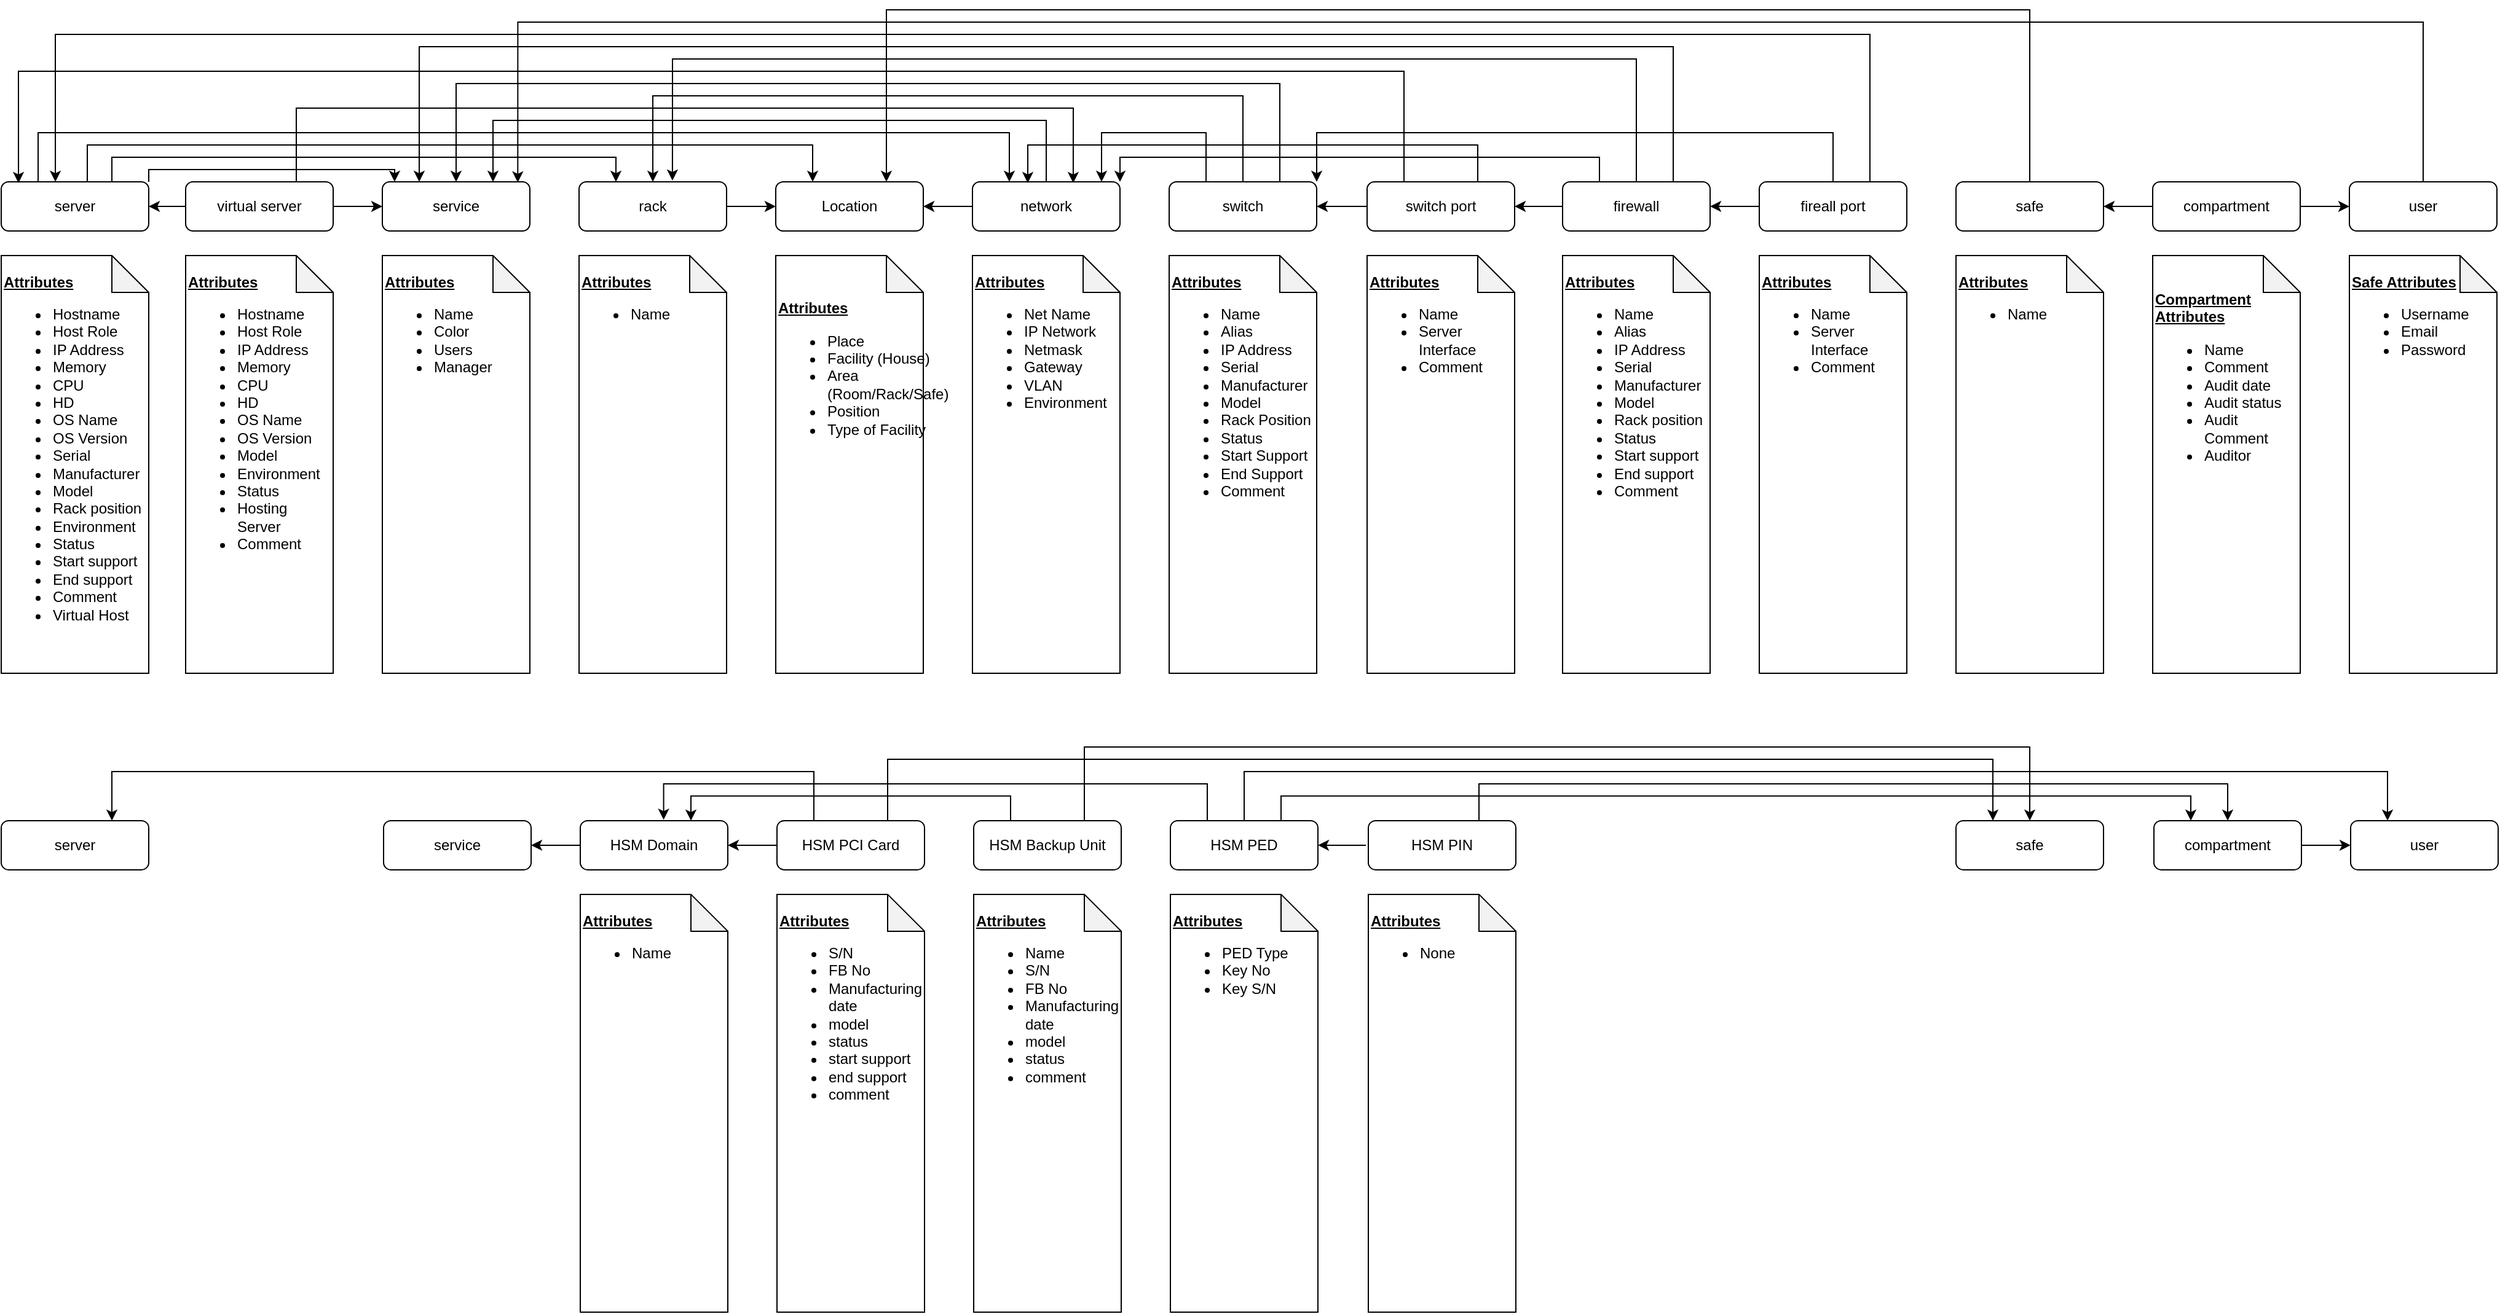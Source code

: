 <mxfile version="13.5.3" type="device"><diagram id="C5RBs43oDa-KdzZeNtuy" name="Page-1"><mxGraphModel dx="1652" dy="2093" grid="1" gridSize="10" guides="1" tooltips="1" connect="1" arrows="1" fold="1" page="1" pageScale="1" pageWidth="827" pageHeight="1169" math="0" shadow="0"><root><mxCell id="WIyWlLk6GJQsqaUBKTNV-0"/><mxCell id="WIyWlLk6GJQsqaUBKTNV-1" parent="WIyWlLk6GJQsqaUBKTNV-0"/><mxCell id="Ou6-V2X1uFvp_6xoS8Qb-2" value="" style="edgeStyle=orthogonalEdgeStyle;rounded=0;orthogonalLoop=1;jettySize=auto;html=1;" parent="WIyWlLk6GJQsqaUBKTNV-1" source="WIyWlLk6GJQsqaUBKTNV-3" target="Ou6-V2X1uFvp_6xoS8Qb-1" edge="1"><mxGeometry relative="1" as="geometry"/></mxCell><mxCell id="Ou6-V2X1uFvp_6xoS8Qb-3" style="edgeStyle=orthogonalEdgeStyle;rounded=0;orthogonalLoop=1;jettySize=auto;html=1;exitX=0.75;exitY=0;exitDx=0;exitDy=0;entryX=0.25;entryY=0;entryDx=0;entryDy=0;" parent="WIyWlLk6GJQsqaUBKTNV-1" source="Ou6-V2X1uFvp_6xoS8Qb-17" target="WIyWlLk6GJQsqaUBKTNV-7" edge="1"><mxGeometry relative="1" as="geometry"/></mxCell><mxCell id="Ou6-V2X1uFvp_6xoS8Qb-4" style="edgeStyle=orthogonalEdgeStyle;rounded=0;orthogonalLoop=1;jettySize=auto;html=1;exitX=0.5;exitY=0;exitDx=0;exitDy=0;entryX=0.25;entryY=0;entryDx=0;entryDy=0;" parent="WIyWlLk6GJQsqaUBKTNV-1" source="Ou6-V2X1uFvp_6xoS8Qb-17" target="WIyWlLk6GJQsqaUBKTNV-11" edge="1"><mxGeometry relative="1" as="geometry"><Array as="points"><mxPoint x="80" y="50"/><mxPoint x="670" y="50"/></Array></mxGeometry></mxCell><mxCell id="Ou6-V2X1uFvp_6xoS8Qb-7" value="" style="edgeStyle=orthogonalEdgeStyle;rounded=0;orthogonalLoop=1;jettySize=auto;html=1;entryX=0.25;entryY=0;entryDx=0;entryDy=0;exitX=0.25;exitY=0;exitDx=0;exitDy=0;" parent="WIyWlLk6GJQsqaUBKTNV-1" source="Ou6-V2X1uFvp_6xoS8Qb-17" target="Ou6-V2X1uFvp_6xoS8Qb-6" edge="1"><mxGeometry relative="1" as="geometry"><mxPoint x="80" y="30" as="sourcePoint"/><Array as="points"><mxPoint x="40" y="40"/><mxPoint x="830" y="40"/></Array></mxGeometry></mxCell><mxCell id="Ou6-V2X1uFvp_6xoS8Qb-19" style="edgeStyle=orthogonalEdgeStyle;rounded=0;orthogonalLoop=1;jettySize=auto;html=1;exitX=0;exitY=0.5;exitDx=0;exitDy=0;" parent="WIyWlLk6GJQsqaUBKTNV-1" source="WIyWlLk6GJQsqaUBKTNV-3" target="Ou6-V2X1uFvp_6xoS8Qb-17" edge="1"><mxGeometry relative="1" as="geometry"><mxPoint x="150" y="100" as="sourcePoint"/></mxGeometry></mxCell><mxCell id="Ou6-V2X1uFvp_6xoS8Qb-21" style="edgeStyle=orthogonalEdgeStyle;rounded=0;orthogonalLoop=1;jettySize=auto;html=1;exitX=0.75;exitY=0;exitDx=0;exitDy=0;entryX=0.683;entryY=0.025;entryDx=0;entryDy=0;entryPerimeter=0;" parent="WIyWlLk6GJQsqaUBKTNV-1" source="WIyWlLk6GJQsqaUBKTNV-3" target="Ou6-V2X1uFvp_6xoS8Qb-6" edge="1"><mxGeometry relative="1" as="geometry"><Array as="points"><mxPoint x="250" y="20"/><mxPoint x="882" y="20"/></Array></mxGeometry></mxCell><mxCell id="WIyWlLk6GJQsqaUBKTNV-3" value="virtual server" style="rounded=1;whiteSpace=wrap;html=1;fontSize=12;glass=0;strokeWidth=1;shadow=0;" parent="WIyWlLk6GJQsqaUBKTNV-1" vertex="1"><mxGeometry x="160" y="80" width="120" height="40" as="geometry"/></mxCell><mxCell id="Ou6-V2X1uFvp_6xoS8Qb-0" style="edgeStyle=orthogonalEdgeStyle;rounded=0;orthogonalLoop=1;jettySize=auto;html=1;exitX=1;exitY=0.5;exitDx=0;exitDy=0;entryX=0;entryY=0.5;entryDx=0;entryDy=0;" parent="WIyWlLk6GJQsqaUBKTNV-1" source="WIyWlLk6GJQsqaUBKTNV-7" target="WIyWlLk6GJQsqaUBKTNV-11" edge="1"><mxGeometry relative="1" as="geometry"/></mxCell><mxCell id="WIyWlLk6GJQsqaUBKTNV-7" value="rack" style="rounded=1;whiteSpace=wrap;html=1;fontSize=12;glass=0;strokeWidth=1;shadow=0;" parent="WIyWlLk6GJQsqaUBKTNV-1" vertex="1"><mxGeometry x="480" y="80" width="120" height="40" as="geometry"/></mxCell><mxCell id="WIyWlLk6GJQsqaUBKTNV-11" value="Location" style="rounded=1;whiteSpace=wrap;html=1;fontSize=12;glass=0;strokeWidth=1;shadow=0;" parent="WIyWlLk6GJQsqaUBKTNV-1" vertex="1"><mxGeometry x="640" y="80" width="120" height="40" as="geometry"/></mxCell><mxCell id="Ou6-V2X1uFvp_6xoS8Qb-1" value="service" style="rounded=1;whiteSpace=wrap;html=1;fontSize=12;glass=0;strokeWidth=1;shadow=0;" parent="WIyWlLk6GJQsqaUBKTNV-1" vertex="1"><mxGeometry x="320" y="80" width="120" height="40" as="geometry"/></mxCell><mxCell id="Ou6-V2X1uFvp_6xoS8Qb-15" style="edgeStyle=orthogonalEdgeStyle;rounded=0;orthogonalLoop=1;jettySize=auto;html=1;exitX=0;exitY=0.5;exitDx=0;exitDy=0;entryX=1;entryY=0.5;entryDx=0;entryDy=0;" parent="WIyWlLk6GJQsqaUBKTNV-1" source="Ou6-V2X1uFvp_6xoS8Qb-6" target="WIyWlLk6GJQsqaUBKTNV-11" edge="1"><mxGeometry relative="1" as="geometry"/></mxCell><mxCell id="Ou6-V2X1uFvp_6xoS8Qb-16" style="edgeStyle=orthogonalEdgeStyle;rounded=0;orthogonalLoop=1;jettySize=auto;html=1;exitX=0.5;exitY=0;exitDx=0;exitDy=0;entryX=0.75;entryY=0;entryDx=0;entryDy=0;" parent="WIyWlLk6GJQsqaUBKTNV-1" source="Ou6-V2X1uFvp_6xoS8Qb-6" target="Ou6-V2X1uFvp_6xoS8Qb-1" edge="1"><mxGeometry relative="1" as="geometry"><Array as="points"><mxPoint x="860" y="30"/><mxPoint x="410" y="30"/></Array></mxGeometry></mxCell><mxCell id="Ou6-V2X1uFvp_6xoS8Qb-6" value="network" style="rounded=1;whiteSpace=wrap;html=1;fontSize=12;glass=0;strokeWidth=1;shadow=0;" parent="WIyWlLk6GJQsqaUBKTNV-1" vertex="1"><mxGeometry x="800" y="80" width="120" height="40" as="geometry"/></mxCell><mxCell id="Ou6-V2X1uFvp_6xoS8Qb-10" value="&lt;div align=&quot;left&quot;&gt;&lt;u&gt;&lt;b&gt; Attributes&lt;/b&gt;&lt;/u&gt;&lt;br&gt;&lt;/div&gt;&lt;ul&gt;&lt;li&gt;Hostname&lt;/li&gt;&lt;li&gt;Host Role&lt;/li&gt;&lt;li&gt;IP Address&lt;/li&gt;&lt;li&gt;Memory&lt;/li&gt;&lt;li&gt;CPU&lt;/li&gt;&lt;li&gt;HD&lt;/li&gt;&lt;li&gt;OS Name&lt;/li&gt;&lt;li&gt;OS Version&lt;/li&gt;&lt;li&gt;Model&lt;/li&gt;&lt;li&gt;Environment&lt;/li&gt;&lt;li&gt;Status&lt;/li&gt;&lt;li&gt;Hosting Server&lt;br&gt;&lt;/li&gt;&lt;li&gt;Comment&lt;/li&gt;&lt;/ul&gt;&lt;div&gt;&lt;br&gt;&lt;/div&gt;&lt;div&gt;&lt;br&gt;&lt;/div&gt;&lt;div&gt;&lt;br&gt;&lt;/div&gt;&lt;div&gt;&lt;br&gt;&lt;/div&gt;&lt;div&gt;&lt;br&gt;&lt;/div&gt;" style="shape=note;whiteSpace=wrap;html=1;backgroundOutline=1;darkOpacity=0.05;align=left;" parent="WIyWlLk6GJQsqaUBKTNV-1" vertex="1"><mxGeometry x="160" y="140" width="120" height="340" as="geometry"/></mxCell><mxCell id="Ou6-V2X1uFvp_6xoS8Qb-11" value="&lt;div&gt;&lt;br&gt;&lt;/div&gt;&lt;div align=&quot;left&quot;&gt;&lt;u&gt;&lt;b&gt;Attributes&lt;/b&gt;&lt;/u&gt;&lt;br&gt;&lt;/div&gt;&lt;ul&gt;&lt;li&gt;Name&lt;/li&gt;&lt;li&gt;Color&lt;/li&gt;&lt;li&gt;Users&lt;/li&gt;&lt;li&gt;Manager&lt;/li&gt;&lt;/ul&gt;&lt;div align=&quot;left&quot;&gt;&lt;br&gt;&lt;/div&gt;&lt;div align=&quot;left&quot;&gt;&lt;br&gt;&lt;/div&gt;&lt;div align=&quot;left&quot;&gt;&lt;br&gt;&lt;/div&gt;&lt;div align=&quot;left&quot;&gt;&lt;br&gt;&lt;/div&gt;&lt;div align=&quot;left&quot;&gt;&lt;br&gt;&lt;/div&gt;&lt;div align=&quot;left&quot;&gt;&lt;br&gt;&lt;/div&gt;&lt;div align=&quot;left&quot;&gt;&lt;br&gt;&lt;/div&gt;&lt;div align=&quot;left&quot;&gt;&lt;br&gt;&lt;/div&gt;&lt;div align=&quot;left&quot;&gt;&lt;br&gt;&lt;/div&gt;&lt;div align=&quot;left&quot;&gt;&lt;br&gt;&lt;/div&gt;&lt;div align=&quot;left&quot;&gt;&lt;br&gt;&lt;/div&gt;&lt;div align=&quot;left&quot;&gt;&lt;br&gt;&lt;/div&gt;&lt;div align=&quot;left&quot;&gt;&lt;br&gt;&lt;/div&gt;&lt;div align=&quot;left&quot;&gt;&lt;br&gt;&lt;/div&gt;&lt;div align=&quot;left&quot;&gt;&lt;br&gt;&lt;/div&gt;&lt;div align=&quot;left&quot;&gt;&lt;br&gt;&lt;/div&gt;" style="shape=note;whiteSpace=wrap;html=1;backgroundOutline=1;darkOpacity=0.05;align=left;" parent="WIyWlLk6GJQsqaUBKTNV-1" vertex="1"><mxGeometry x="320" y="140" width="120" height="340" as="geometry"/></mxCell><mxCell id="Ou6-V2X1uFvp_6xoS8Qb-12" value="&lt;div align=&quot;left&quot;&gt;&lt;u&gt;&lt;b&gt;&lt;br&gt;&lt;/b&gt;&lt;/u&gt;&lt;/div&gt;&lt;div align=&quot;left&quot;&gt;&lt;u&gt;&lt;b&gt;Attributes&lt;/b&gt;&lt;/u&gt;&lt;br&gt;&lt;/div&gt;&lt;div align=&quot;left&quot;&gt;&lt;ul&gt;&lt;li&gt;Name&lt;/li&gt;&lt;/ul&gt;&lt;/div&gt;&lt;div align=&quot;left&quot;&gt;&lt;br&gt;&lt;/div&gt;&lt;div align=&quot;left&quot;&gt;&lt;br&gt;&lt;/div&gt;&lt;div align=&quot;left&quot;&gt;&lt;br&gt;&lt;/div&gt;&lt;div align=&quot;left&quot;&gt;&lt;br&gt;&lt;/div&gt;&lt;div align=&quot;left&quot;&gt;&lt;br&gt;&lt;/div&gt;&lt;div align=&quot;left&quot;&gt;&lt;br&gt;&lt;/div&gt;&lt;div align=&quot;left&quot;&gt;&lt;br&gt;&lt;/div&gt;&lt;div align=&quot;left&quot;&gt;&lt;br&gt;&lt;/div&gt;&lt;div align=&quot;left&quot;&gt;&lt;br&gt;&lt;/div&gt;&lt;div align=&quot;left&quot;&gt;&lt;br&gt;&lt;/div&gt;&lt;div align=&quot;left&quot;&gt;&lt;br&gt;&lt;/div&gt;&lt;div align=&quot;left&quot;&gt;&lt;br&gt;&lt;/div&gt;&lt;div align=&quot;left&quot;&gt;&lt;br&gt;&lt;/div&gt;&lt;div align=&quot;left&quot;&gt;&lt;br&gt;&lt;/div&gt;&lt;div align=&quot;left&quot;&gt;&lt;br&gt;&lt;/div&gt;&lt;div align=&quot;left&quot;&gt;&lt;br&gt;&lt;/div&gt;&lt;div align=&quot;left&quot;&gt;&lt;br&gt;&lt;/div&gt;&lt;div align=&quot;left&quot;&gt;&lt;br&gt;&lt;/div&gt;&lt;div align=&quot;left&quot;&gt;&lt;br&gt;&lt;/div&gt;" style="shape=note;whiteSpace=wrap;html=1;backgroundOutline=1;darkOpacity=0.05;align=left;" parent="WIyWlLk6GJQsqaUBKTNV-1" vertex="1"><mxGeometry x="480" y="140" width="120" height="340" as="geometry"/></mxCell><mxCell id="Ou6-V2X1uFvp_6xoS8Qb-13" value="&lt;div align=&quot;left&quot;&gt;&lt;u&gt;&lt;b&gt;Attributes&lt;/b&gt;&lt;/u&gt;&lt;br&gt;&lt;/div&gt;&lt;ul&gt;&lt;li&gt;Place&lt;/li&gt;&lt;li&gt;Facility (House)&lt;/li&gt;&lt;li&gt;Area (Room/Rack/Safe)&lt;/li&gt;&lt;li&gt;Position&lt;/li&gt;&lt;li&gt;Type of Facility &lt;br&gt;&lt;/li&gt;&lt;/ul&gt;&lt;div align=&quot;left&quot;&gt;&lt;br&gt;&lt;/div&gt;&lt;div align=&quot;left&quot;&gt;&lt;br&gt;&lt;/div&gt;&lt;div align=&quot;left&quot;&gt;&lt;br&gt;&lt;/div&gt;&lt;div align=&quot;left&quot;&gt;&lt;br&gt;&lt;/div&gt;&lt;div align=&quot;left&quot;&gt;&lt;br&gt;&lt;/div&gt;&lt;div align=&quot;left&quot;&gt;&lt;br&gt;&lt;/div&gt;&lt;div align=&quot;left&quot;&gt;&lt;br&gt;&lt;/div&gt;&lt;div align=&quot;left&quot;&gt;&lt;br&gt;&lt;/div&gt;&lt;div align=&quot;left&quot;&gt;&lt;br&gt;&lt;/div&gt;&lt;div align=&quot;left&quot;&gt;&lt;br&gt;&lt;/div&gt;" style="shape=note;whiteSpace=wrap;html=1;backgroundOutline=1;darkOpacity=0.05;align=left;" parent="WIyWlLk6GJQsqaUBKTNV-1" vertex="1"><mxGeometry x="640" y="140" width="120" height="340" as="geometry"/></mxCell><mxCell id="Ou6-V2X1uFvp_6xoS8Qb-14" value="&lt;div align=&quot;left&quot;&gt;&lt;u&gt;&lt;b&gt;Attributes&lt;/b&gt;&lt;/u&gt;&lt;br&gt;&lt;/div&gt;&lt;ul&gt;&lt;li&gt;Net Name&lt;/li&gt;&lt;li&gt;IP Network&lt;/li&gt;&lt;li&gt;Netmask&lt;/li&gt;&lt;li&gt;Gateway&lt;/li&gt;&lt;li&gt;VLAN&lt;/li&gt;&lt;li&gt;Environment&lt;/li&gt;&lt;/ul&gt;&lt;div&gt;&lt;br&gt;&lt;/div&gt;&lt;div&gt;&lt;br&gt;&lt;/div&gt;&lt;div&gt;&lt;br&gt;&lt;/div&gt;&lt;div&gt;&lt;br&gt;&lt;/div&gt;&lt;div&gt;&lt;br&gt;&lt;/div&gt;&lt;div&gt;&lt;br&gt;&lt;/div&gt;&lt;div&gt;&lt;br&gt;&lt;/div&gt;&lt;div&gt;&lt;br&gt;&lt;/div&gt;&lt;div&gt;&lt;br&gt;&lt;/div&gt;&lt;div&gt;&lt;br&gt;&lt;/div&gt;&lt;div&gt;&lt;br&gt;&lt;/div&gt;&lt;div&gt;&lt;br&gt;&lt;/div&gt;&lt;div&gt;&lt;br&gt;&lt;/div&gt;" style="shape=note;whiteSpace=wrap;html=1;backgroundOutline=1;darkOpacity=0.05;align=left;" parent="WIyWlLk6GJQsqaUBKTNV-1" vertex="1"><mxGeometry x="800" y="140" width="120" height="340" as="geometry"/></mxCell><mxCell id="Ou6-V2X1uFvp_6xoS8Qb-20" style="edgeStyle=orthogonalEdgeStyle;rounded=0;orthogonalLoop=1;jettySize=auto;html=1;exitX=1;exitY=0;exitDx=0;exitDy=0;entryX=0.083;entryY=0;entryDx=0;entryDy=0;entryPerimeter=0;" parent="WIyWlLk6GJQsqaUBKTNV-1" source="Ou6-V2X1uFvp_6xoS8Qb-17" target="Ou6-V2X1uFvp_6xoS8Qb-1" edge="1"><mxGeometry relative="1" as="geometry"><Array as="points"><mxPoint x="130" y="70"/><mxPoint x="330" y="70"/></Array></mxGeometry></mxCell><mxCell id="Ou6-V2X1uFvp_6xoS8Qb-17" value="server" style="rounded=1;whiteSpace=wrap;html=1;fontSize=12;glass=0;strokeWidth=1;shadow=0;" parent="WIyWlLk6GJQsqaUBKTNV-1" vertex="1"><mxGeometry x="10" y="80" width="120" height="40" as="geometry"/></mxCell><mxCell id="Ou6-V2X1uFvp_6xoS8Qb-18" value="&lt;div align=&quot;left&quot;&gt;&lt;u&gt;&lt;b&gt;&lt;br&gt;&lt;/b&gt;&lt;/u&gt;&lt;/div&gt;&lt;div align=&quot;left&quot;&gt;&lt;u&gt;&lt;b&gt;Attributes&lt;/b&gt;&lt;/u&gt;&lt;br&gt;&lt;/div&gt;&lt;ul&gt;&lt;li&gt;Hostname&lt;/li&gt;&lt;li&gt;Host Role&lt;/li&gt;&lt;li&gt;IP Address&lt;/li&gt;&lt;li&gt;Memory&lt;/li&gt;&lt;li&gt;CPU&lt;/li&gt;&lt;li&gt;HD&lt;/li&gt;&lt;li&gt;OS Name&lt;/li&gt;&lt;li&gt;OS Version&lt;/li&gt;&lt;li&gt;Serial&lt;/li&gt;&lt;li&gt;Manufacturer&lt;/li&gt;&lt;li&gt;Model&lt;/li&gt;&lt;li&gt;Rack position&lt;/li&gt;&lt;li&gt;Environment&lt;/li&gt;&lt;li&gt;Status&lt;/li&gt;&lt;li&gt;Start support&lt;/li&gt;&lt;li&gt;End support &lt;/li&gt;&lt;li&gt;Comment&lt;/li&gt;&lt;li&gt;Virtual Host&lt;/li&gt;&lt;/ul&gt;&lt;div&gt;&lt;br&gt;&lt;/div&gt;&lt;div&gt;&lt;br&gt;&lt;/div&gt;" style="shape=note;whiteSpace=wrap;html=1;backgroundOutline=1;darkOpacity=0.05;align=left;" parent="WIyWlLk6GJQsqaUBKTNV-1" vertex="1"><mxGeometry x="10" y="140" width="120" height="340" as="geometry"/></mxCell><mxCell id="Ou6-V2X1uFvp_6xoS8Qb-24" style="edgeStyle=orthogonalEdgeStyle;rounded=0;orthogonalLoop=1;jettySize=auto;html=1;exitX=0.25;exitY=0;exitDx=0;exitDy=0;entryX=0.875;entryY=0;entryDx=0;entryDy=0;entryPerimeter=0;" parent="WIyWlLk6GJQsqaUBKTNV-1" source="Ou6-V2X1uFvp_6xoS8Qb-22" target="Ou6-V2X1uFvp_6xoS8Qb-6" edge="1"><mxGeometry relative="1" as="geometry"><Array as="points"><mxPoint x="990" y="40"/><mxPoint x="905" y="40"/></Array></mxGeometry></mxCell><mxCell id="Ou6-V2X1uFvp_6xoS8Qb-25" style="edgeStyle=orthogonalEdgeStyle;rounded=0;orthogonalLoop=1;jettySize=auto;html=1;exitX=0.5;exitY=0;exitDx=0;exitDy=0;entryX=0.5;entryY=0;entryDx=0;entryDy=0;" parent="WIyWlLk6GJQsqaUBKTNV-1" source="Ou6-V2X1uFvp_6xoS8Qb-22" target="WIyWlLk6GJQsqaUBKTNV-7" edge="1"><mxGeometry relative="1" as="geometry"><Array as="points"><mxPoint x="1020" y="10"/><mxPoint x="540" y="10"/></Array></mxGeometry></mxCell><mxCell id="Ou6-V2X1uFvp_6xoS8Qb-26" style="edgeStyle=orthogonalEdgeStyle;rounded=0;orthogonalLoop=1;jettySize=auto;html=1;exitX=0.75;exitY=0;exitDx=0;exitDy=0;entryX=0.5;entryY=0;entryDx=0;entryDy=0;" parent="WIyWlLk6GJQsqaUBKTNV-1" source="Ou6-V2X1uFvp_6xoS8Qb-22" target="Ou6-V2X1uFvp_6xoS8Qb-1" edge="1"><mxGeometry relative="1" as="geometry"><Array as="points"><mxPoint x="1050"/><mxPoint x="380"/></Array></mxGeometry></mxCell><mxCell id="Ou6-V2X1uFvp_6xoS8Qb-22" value="switch" style="rounded=1;whiteSpace=wrap;html=1;fontSize=12;glass=0;strokeWidth=1;shadow=0;" parent="WIyWlLk6GJQsqaUBKTNV-1" vertex="1"><mxGeometry x="960" y="80" width="120" height="40" as="geometry"/></mxCell><mxCell id="Ou6-V2X1uFvp_6xoS8Qb-23" value="&lt;div align=&quot;left&quot;&gt;&lt;u&gt;&lt;b&gt;Attributes&lt;/b&gt;&lt;/u&gt;&lt;br&gt;&lt;/div&gt;&lt;ul&gt;&lt;li&gt; Name&lt;/li&gt;&lt;li&gt;Alias&lt;/li&gt;&lt;li&gt;IP Address&lt;br&gt;&lt;/li&gt;&lt;li&gt;Serial&lt;/li&gt;&lt;li&gt;Manufacturer&lt;/li&gt;&lt;li&gt;Model&lt;/li&gt;&lt;li&gt;Rack Position&lt;/li&gt;&lt;li&gt;Status&lt;/li&gt;&lt;li&gt;Start Support&lt;/li&gt;&lt;li&gt;End Support&lt;/li&gt;&lt;li&gt;Comment&lt;br&gt;&lt;/li&gt;&lt;/ul&gt;&lt;div&gt;&lt;br&gt;&lt;/div&gt;&lt;div&gt;&lt;br&gt;&lt;/div&gt;&lt;div&gt;&lt;br&gt;&lt;/div&gt;&lt;div&gt;&lt;br&gt;&lt;/div&gt;&lt;div&gt;&lt;br&gt;&lt;/div&gt;&lt;div&gt;&lt;br&gt;&lt;/div&gt;&lt;div&gt;&lt;br&gt;&lt;/div&gt;&lt;div&gt;&lt;br&gt;&lt;/div&gt;" style="shape=note;whiteSpace=wrap;html=1;backgroundOutline=1;darkOpacity=0.05;align=left;" parent="WIyWlLk6GJQsqaUBKTNV-1" vertex="1"><mxGeometry x="960" y="140" width="120" height="340" as="geometry"/></mxCell><mxCell id="Ou6-V2X1uFvp_6xoS8Qb-29" style="edgeStyle=orthogonalEdgeStyle;rounded=0;orthogonalLoop=1;jettySize=auto;html=1;exitX=0;exitY=0.5;exitDx=0;exitDy=0;entryX=1;entryY=0.5;entryDx=0;entryDy=0;" parent="WIyWlLk6GJQsqaUBKTNV-1" source="Ou6-V2X1uFvp_6xoS8Qb-27" target="Ou6-V2X1uFvp_6xoS8Qb-22" edge="1"><mxGeometry relative="1" as="geometry"/></mxCell><mxCell id="Ou6-V2X1uFvp_6xoS8Qb-31" style="edgeStyle=orthogonalEdgeStyle;rounded=0;orthogonalLoop=1;jettySize=auto;html=1;exitX=0.75;exitY=0;exitDx=0;exitDy=0;entryX=0.375;entryY=0.025;entryDx=0;entryDy=0;entryPerimeter=0;" parent="WIyWlLk6GJQsqaUBKTNV-1" source="Ou6-V2X1uFvp_6xoS8Qb-27" target="Ou6-V2X1uFvp_6xoS8Qb-6" edge="1"><mxGeometry relative="1" as="geometry"><Array as="points"><mxPoint x="1211" y="50"/><mxPoint x="845" y="50"/></Array></mxGeometry></mxCell><mxCell id="Ou6-V2X1uFvp_6xoS8Qb-32" style="edgeStyle=orthogonalEdgeStyle;rounded=0;orthogonalLoop=1;jettySize=auto;html=1;exitX=0.25;exitY=0;exitDx=0;exitDy=0;entryX=0.117;entryY=0.025;entryDx=0;entryDy=0;entryPerimeter=0;" parent="WIyWlLk6GJQsqaUBKTNV-1" source="Ou6-V2X1uFvp_6xoS8Qb-27" target="Ou6-V2X1uFvp_6xoS8Qb-17" edge="1"><mxGeometry relative="1" as="geometry"><Array as="points"><mxPoint x="1151" y="-10"/><mxPoint x="24" y="-10"/></Array></mxGeometry></mxCell><mxCell id="Ou6-V2X1uFvp_6xoS8Qb-27" value="switch port" style="rounded=1;whiteSpace=wrap;html=1;fontSize=12;glass=0;strokeWidth=1;shadow=0;" parent="WIyWlLk6GJQsqaUBKTNV-1" vertex="1"><mxGeometry x="1121" y="80" width="120" height="40" as="geometry"/></mxCell><mxCell id="Ou6-V2X1uFvp_6xoS8Qb-28" value="&lt;div align=&quot;left&quot;&gt;&lt;u&gt;&lt;b&gt;Attributes&lt;/b&gt;&lt;/u&gt;&lt;br&gt;&lt;/div&gt;&lt;ul&gt;&lt;li&gt; Name&lt;/li&gt;&lt;li&gt;Server Interface&lt;br&gt;&lt;/li&gt;&lt;li&gt;Comment&lt;br&gt;&lt;/li&gt;&lt;/ul&gt;&lt;div&gt;&lt;br&gt;&lt;/div&gt;&lt;div&gt;&lt;br&gt;&lt;/div&gt;&lt;div&gt;&lt;br&gt;&lt;/div&gt;&lt;div&gt;&lt;br&gt;&lt;/div&gt;&lt;div&gt;&lt;br&gt;&lt;/div&gt;&lt;div&gt;&lt;br&gt;&lt;/div&gt;&lt;div&gt;&lt;br&gt;&lt;/div&gt;&lt;div&gt;&lt;br&gt;&lt;/div&gt;&lt;div&gt;&lt;br&gt;&lt;/div&gt;&lt;div&gt;&lt;br&gt;&lt;/div&gt;&lt;div&gt;&lt;br&gt;&lt;/div&gt;&lt;div&gt;&lt;br&gt;&lt;/div&gt;&lt;div&gt;&lt;br&gt;&lt;/div&gt;&lt;div&gt;&lt;br&gt;&lt;/div&gt;&lt;div&gt;&lt;br&gt;&lt;/div&gt;" style="shape=note;whiteSpace=wrap;html=1;backgroundOutline=1;darkOpacity=0.05;align=left;" parent="WIyWlLk6GJQsqaUBKTNV-1" vertex="1"><mxGeometry x="1121" y="140" width="120" height="340" as="geometry"/></mxCell><mxCell id="Ou6-V2X1uFvp_6xoS8Qb-35" style="edgeStyle=orthogonalEdgeStyle;rounded=0;orthogonalLoop=1;jettySize=auto;html=1;exitX=0;exitY=0.5;exitDx=0;exitDy=0;entryX=1;entryY=0.5;entryDx=0;entryDy=0;" parent="WIyWlLk6GJQsqaUBKTNV-1" source="Ou6-V2X1uFvp_6xoS8Qb-33" target="Ou6-V2X1uFvp_6xoS8Qb-27" edge="1"><mxGeometry relative="1" as="geometry"/></mxCell><mxCell id="Ou6-V2X1uFvp_6xoS8Qb-36" style="edgeStyle=orthogonalEdgeStyle;rounded=0;orthogonalLoop=1;jettySize=auto;html=1;exitX=0.25;exitY=0;exitDx=0;exitDy=0;entryX=1;entryY=0;entryDx=0;entryDy=0;" parent="WIyWlLk6GJQsqaUBKTNV-1" source="Ou6-V2X1uFvp_6xoS8Qb-33" target="Ou6-V2X1uFvp_6xoS8Qb-6" edge="1"><mxGeometry relative="1" as="geometry"><Array as="points"><mxPoint x="1310" y="60"/><mxPoint x="920" y="60"/></Array></mxGeometry></mxCell><mxCell id="Ou6-V2X1uFvp_6xoS8Qb-37" style="edgeStyle=orthogonalEdgeStyle;rounded=0;orthogonalLoop=1;jettySize=auto;html=1;exitX=0.5;exitY=0;exitDx=0;exitDy=0;entryX=0.633;entryY=-0.025;entryDx=0;entryDy=0;entryPerimeter=0;" parent="WIyWlLk6GJQsqaUBKTNV-1" source="Ou6-V2X1uFvp_6xoS8Qb-33" target="WIyWlLk6GJQsqaUBKTNV-7" edge="1"><mxGeometry relative="1" as="geometry"><Array as="points"><mxPoint x="1340" y="-20"/><mxPoint x="556" y="-20"/></Array></mxGeometry></mxCell><mxCell id="Ou6-V2X1uFvp_6xoS8Qb-38" style="edgeStyle=orthogonalEdgeStyle;rounded=0;orthogonalLoop=1;jettySize=auto;html=1;exitX=0.75;exitY=0;exitDx=0;exitDy=0;entryX=0.25;entryY=0;entryDx=0;entryDy=0;" parent="WIyWlLk6GJQsqaUBKTNV-1" source="Ou6-V2X1uFvp_6xoS8Qb-33" target="Ou6-V2X1uFvp_6xoS8Qb-1" edge="1"><mxGeometry relative="1" as="geometry"><Array as="points"><mxPoint x="1370" y="-30"/><mxPoint x="350" y="-30"/></Array></mxGeometry></mxCell><mxCell id="Ou6-V2X1uFvp_6xoS8Qb-33" value="firewall" style="rounded=1;whiteSpace=wrap;html=1;fontSize=12;glass=0;strokeWidth=1;shadow=0;" parent="WIyWlLk6GJQsqaUBKTNV-1" vertex="1"><mxGeometry x="1280" y="80" width="120" height="40" as="geometry"/></mxCell><mxCell id="Ou6-V2X1uFvp_6xoS8Qb-34" value="&lt;div align=&quot;left&quot;&gt;&lt;u&gt;&lt;b&gt;&lt;br&gt;&lt;/b&gt;&lt;/u&gt;&lt;/div&gt;&lt;div align=&quot;left&quot;&gt;&lt;u&gt;&lt;b&gt;Attributes&lt;/b&gt;&lt;/u&gt;&lt;br&gt;&lt;/div&gt;&lt;ul&gt;&lt;li&gt;Name&lt;/li&gt;&lt;li&gt;Alias&lt;/li&gt;&lt;li&gt;IP Address&lt;/li&gt;&lt;li&gt;Serial&lt;/li&gt;&lt;li&gt;Manufacturer&lt;/li&gt;&lt;li&gt;Model&lt;/li&gt;&lt;li&gt;Rack position&lt;/li&gt;&lt;li&gt;Status&lt;/li&gt;&lt;li&gt;Start support&lt;/li&gt;&lt;li&gt;End support &lt;/li&gt;&lt;li&gt;Comment&lt;/li&gt;&lt;/ul&gt;&lt;div&gt;&lt;br&gt;&lt;/div&gt;&lt;div&gt;&lt;br&gt;&lt;/div&gt;&lt;div&gt;&lt;br&gt;&lt;/div&gt;&lt;div&gt;&lt;br&gt;&lt;/div&gt;&lt;div&gt;&lt;br&gt;&lt;/div&gt;&lt;div&gt;&lt;br&gt;&lt;/div&gt;&lt;div&gt;&lt;br&gt;&lt;/div&gt;&lt;div&gt;&lt;br&gt;&lt;/div&gt;&lt;div&gt;&lt;br&gt;&lt;/div&gt;" style="shape=note;whiteSpace=wrap;html=1;backgroundOutline=1;darkOpacity=0.05;align=left;" parent="WIyWlLk6GJQsqaUBKTNV-1" vertex="1"><mxGeometry x="1280" y="140" width="120" height="340" as="geometry"/></mxCell><mxCell id="Ou6-V2X1uFvp_6xoS8Qb-41" style="edgeStyle=orthogonalEdgeStyle;rounded=0;orthogonalLoop=1;jettySize=auto;html=1;exitX=0;exitY=0.5;exitDx=0;exitDy=0;entryX=1;entryY=0.5;entryDx=0;entryDy=0;" parent="WIyWlLk6GJQsqaUBKTNV-1" source="Ou6-V2X1uFvp_6xoS8Qb-39" target="Ou6-V2X1uFvp_6xoS8Qb-33" edge="1"><mxGeometry relative="1" as="geometry"/></mxCell><mxCell id="Ou6-V2X1uFvp_6xoS8Qb-42" style="edgeStyle=orthogonalEdgeStyle;rounded=0;orthogonalLoop=1;jettySize=auto;html=1;exitX=0.5;exitY=0;exitDx=0;exitDy=0;entryX=1;entryY=0;entryDx=0;entryDy=0;" parent="WIyWlLk6GJQsqaUBKTNV-1" source="Ou6-V2X1uFvp_6xoS8Qb-39" target="Ou6-V2X1uFvp_6xoS8Qb-22" edge="1"><mxGeometry relative="1" as="geometry"><Array as="points"><mxPoint x="1500" y="40"/><mxPoint x="1080" y="40"/></Array></mxGeometry></mxCell><mxCell id="Ou6-V2X1uFvp_6xoS8Qb-43" style="edgeStyle=orthogonalEdgeStyle;rounded=0;orthogonalLoop=1;jettySize=auto;html=1;exitX=0.75;exitY=0;exitDx=0;exitDy=0;entryX=0.367;entryY=0;entryDx=0;entryDy=0;entryPerimeter=0;" parent="WIyWlLk6GJQsqaUBKTNV-1" source="Ou6-V2X1uFvp_6xoS8Qb-39" target="Ou6-V2X1uFvp_6xoS8Qb-17" edge="1"><mxGeometry relative="1" as="geometry"><Array as="points"><mxPoint x="1530" y="-40"/><mxPoint x="54" y="-40"/></Array></mxGeometry></mxCell><mxCell id="Ou6-V2X1uFvp_6xoS8Qb-39" value="fireall port" style="rounded=1;whiteSpace=wrap;html=1;fontSize=12;glass=0;strokeWidth=1;shadow=0;" parent="WIyWlLk6GJQsqaUBKTNV-1" vertex="1"><mxGeometry x="1440" y="80" width="120" height="40" as="geometry"/></mxCell><mxCell id="Ou6-V2X1uFvp_6xoS8Qb-40" value="&lt;div align=&quot;left&quot;&gt;&lt;u&gt;&lt;b&gt; Attributes&lt;/b&gt;&lt;/u&gt;&lt;br&gt;&lt;/div&gt;&lt;ul&gt;&lt;li&gt; Name&lt;/li&gt;&lt;li&gt;Server Interface&lt;br&gt;&lt;/li&gt;&lt;li&gt;Comment&lt;br&gt;&lt;/li&gt;&lt;/ul&gt;&lt;div&gt;&lt;br&gt;&lt;/div&gt;&lt;div&gt;&lt;br&gt;&lt;/div&gt;&lt;div&gt;&lt;br&gt;&lt;/div&gt;&lt;div&gt;&lt;br&gt;&lt;/div&gt;&lt;div&gt;&lt;br&gt;&lt;/div&gt;&lt;div&gt;&lt;br&gt;&lt;/div&gt;&lt;div&gt;&lt;br&gt;&lt;/div&gt;&lt;div&gt;&lt;br&gt;&lt;/div&gt;&lt;div&gt;&lt;br&gt;&lt;/div&gt;&lt;div&gt;&lt;br&gt;&lt;/div&gt;&lt;div&gt;&lt;br&gt;&lt;/div&gt;&lt;div&gt;&lt;br&gt;&lt;/div&gt;&lt;div&gt;&lt;br&gt;&lt;/div&gt;&lt;div&gt;&lt;br&gt;&lt;/div&gt;&lt;div&gt;&lt;br&gt;&lt;/div&gt;" style="shape=note;whiteSpace=wrap;html=1;backgroundOutline=1;darkOpacity=0.05;align=left;" parent="WIyWlLk6GJQsqaUBKTNV-1" vertex="1"><mxGeometry x="1440" y="140" width="120" height="340" as="geometry"/></mxCell><mxCell id="Ou6-V2X1uFvp_6xoS8Qb-46" style="edgeStyle=orthogonalEdgeStyle;rounded=0;orthogonalLoop=1;jettySize=auto;html=1;exitX=0.5;exitY=0;exitDx=0;exitDy=0;entryX=0.75;entryY=0;entryDx=0;entryDy=0;" parent="WIyWlLk6GJQsqaUBKTNV-1" source="Ou6-V2X1uFvp_6xoS8Qb-44" target="WIyWlLk6GJQsqaUBKTNV-11" edge="1"><mxGeometry relative="1" as="geometry"><Array as="points"><mxPoint x="1660" y="-60"/><mxPoint x="730" y="-60"/></Array></mxGeometry></mxCell><mxCell id="Ou6-V2X1uFvp_6xoS8Qb-44" value="safe" style="rounded=1;whiteSpace=wrap;html=1;fontSize=12;glass=0;strokeWidth=1;shadow=0;" parent="WIyWlLk6GJQsqaUBKTNV-1" vertex="1"><mxGeometry x="1600" y="80" width="120" height="40" as="geometry"/></mxCell><mxCell id="Ou6-V2X1uFvp_6xoS8Qb-45" value="&lt;div align=&quot;left&quot;&gt;&lt;u&gt;&lt;b&gt;&lt;br&gt;&lt;/b&gt;&lt;/u&gt;&lt;/div&gt;&lt;div align=&quot;left&quot;&gt;&lt;u&gt;&lt;b&gt;Attributes&lt;/b&gt;&lt;/u&gt;&lt;br&gt;&lt;/div&gt;&lt;div align=&quot;left&quot;&gt;&lt;ul&gt;&lt;li&gt;Name&lt;/li&gt;&lt;/ul&gt;&lt;/div&gt;&lt;div align=&quot;left&quot;&gt;&lt;br&gt;&lt;/div&gt;&lt;div align=&quot;left&quot;&gt;&lt;br&gt;&lt;/div&gt;&lt;div align=&quot;left&quot;&gt;&lt;br&gt;&lt;/div&gt;&lt;div align=&quot;left&quot;&gt;&lt;br&gt;&lt;/div&gt;&lt;div align=&quot;left&quot;&gt;&lt;br&gt;&lt;/div&gt;&lt;div align=&quot;left&quot;&gt;&lt;br&gt;&lt;/div&gt;&lt;div align=&quot;left&quot;&gt;&lt;br&gt;&lt;/div&gt;&lt;div align=&quot;left&quot;&gt;&lt;br&gt;&lt;/div&gt;&lt;div align=&quot;left&quot;&gt;&lt;br&gt;&lt;/div&gt;&lt;div align=&quot;left&quot;&gt;&lt;br&gt;&lt;/div&gt;&lt;div align=&quot;left&quot;&gt;&lt;br&gt;&lt;/div&gt;&lt;div align=&quot;left&quot;&gt;&lt;br&gt;&lt;/div&gt;&lt;div align=&quot;left&quot;&gt;&lt;br&gt;&lt;/div&gt;&lt;div align=&quot;left&quot;&gt;&lt;br&gt;&lt;/div&gt;&lt;div align=&quot;left&quot;&gt;&lt;br&gt;&lt;/div&gt;&lt;div align=&quot;left&quot;&gt;&lt;br&gt;&lt;/div&gt;&lt;div align=&quot;left&quot;&gt;&lt;br&gt;&lt;/div&gt;&lt;div align=&quot;left&quot;&gt;&lt;br&gt;&lt;/div&gt;&lt;div align=&quot;left&quot;&gt;&lt;br&gt;&lt;/div&gt;" style="shape=note;whiteSpace=wrap;html=1;backgroundOutline=1;darkOpacity=0.05;align=left;" parent="WIyWlLk6GJQsqaUBKTNV-1" vertex="1"><mxGeometry x="1600" y="140" width="120" height="340" as="geometry"/></mxCell><mxCell id="Ou6-V2X1uFvp_6xoS8Qb-51" style="edgeStyle=orthogonalEdgeStyle;rounded=0;orthogonalLoop=1;jettySize=auto;html=1;exitX=0;exitY=0.5;exitDx=0;exitDy=0;entryX=1;entryY=0.5;entryDx=0;entryDy=0;" parent="WIyWlLk6GJQsqaUBKTNV-1" source="Ou6-V2X1uFvp_6xoS8Qb-47" target="Ou6-V2X1uFvp_6xoS8Qb-44" edge="1"><mxGeometry relative="1" as="geometry"/></mxCell><mxCell id="Ou6-V2X1uFvp_6xoS8Qb-52" style="edgeStyle=orthogonalEdgeStyle;rounded=0;orthogonalLoop=1;jettySize=auto;html=1;exitX=1;exitY=0.5;exitDx=0;exitDy=0;entryX=0;entryY=0.5;entryDx=0;entryDy=0;" parent="WIyWlLk6GJQsqaUBKTNV-1" source="Ou6-V2X1uFvp_6xoS8Qb-47" target="Ou6-V2X1uFvp_6xoS8Qb-49" edge="1"><mxGeometry relative="1" as="geometry"/></mxCell><mxCell id="Ou6-V2X1uFvp_6xoS8Qb-47" value="compartment" style="rounded=1;whiteSpace=wrap;html=1;fontSize=12;glass=0;strokeWidth=1;shadow=0;" parent="WIyWlLk6GJQsqaUBKTNV-1" vertex="1"><mxGeometry x="1760" y="80" width="120" height="40" as="geometry"/></mxCell><mxCell id="Ou6-V2X1uFvp_6xoS8Qb-48" value="&lt;div align=&quot;left&quot;&gt;&lt;u&gt;&lt;b&gt;&lt;br&gt;&lt;/b&gt;&lt;/u&gt;&lt;/div&gt;&lt;div align=&quot;left&quot;&gt;&lt;u&gt;&lt;b&gt;&lt;br&gt;&lt;/b&gt;&lt;/u&gt;&lt;/div&gt;&lt;div align=&quot;left&quot;&gt;&lt;u&gt;&lt;b&gt;Compartment Attributes&lt;/b&gt;&lt;/u&gt;&lt;br&gt;&lt;/div&gt;&lt;div align=&quot;left&quot;&gt;&lt;ul&gt;&lt;li&gt;Name&lt;/li&gt;&lt;li&gt;Comment&lt;/li&gt;&lt;li&gt;Audit date&lt;/li&gt;&lt;li&gt;Audit status&lt;/li&gt;&lt;li&gt;Audit Comment&lt;/li&gt;&lt;li&gt;Auditor&lt;br&gt;&lt;/li&gt;&lt;/ul&gt;&lt;/div&gt;&lt;div align=&quot;left&quot;&gt;&lt;br&gt;&lt;/div&gt;&lt;div align=&quot;left&quot;&gt;&lt;br&gt;&lt;/div&gt;&lt;div align=&quot;left&quot;&gt;&lt;br&gt;&lt;/div&gt;&lt;div align=&quot;left&quot;&gt;&lt;br&gt;&lt;/div&gt;&lt;div align=&quot;left&quot;&gt;&lt;br&gt;&lt;/div&gt;&lt;div align=&quot;left&quot;&gt;&lt;br&gt;&lt;/div&gt;&lt;div align=&quot;left&quot;&gt;&lt;br&gt;&lt;/div&gt;&lt;div align=&quot;left&quot;&gt;&lt;br&gt;&lt;/div&gt;&lt;div align=&quot;left&quot;&gt;&lt;br&gt;&lt;/div&gt;&lt;div align=&quot;left&quot;&gt;&lt;br&gt;&lt;/div&gt;&lt;div align=&quot;left&quot;&gt;&lt;br&gt;&lt;/div&gt;" style="shape=note;whiteSpace=wrap;html=1;backgroundOutline=1;darkOpacity=0.05;align=left;" parent="WIyWlLk6GJQsqaUBKTNV-1" vertex="1"><mxGeometry x="1760" y="140" width="120" height="340" as="geometry"/></mxCell><mxCell id="Ou6-V2X1uFvp_6xoS8Qb-53" style="edgeStyle=orthogonalEdgeStyle;rounded=0;orthogonalLoop=1;jettySize=auto;html=1;exitX=0.5;exitY=0;exitDx=0;exitDy=0;entryX=0.918;entryY=0.012;entryDx=0;entryDy=0;entryPerimeter=0;" parent="WIyWlLk6GJQsqaUBKTNV-1" source="Ou6-V2X1uFvp_6xoS8Qb-49" target="Ou6-V2X1uFvp_6xoS8Qb-1" edge="1"><mxGeometry relative="1" as="geometry"><Array as="points"><mxPoint x="1980" y="-50"/><mxPoint x="430" y="-50"/></Array></mxGeometry></mxCell><mxCell id="Ou6-V2X1uFvp_6xoS8Qb-49" value="user" style="rounded=1;whiteSpace=wrap;html=1;fontSize=12;glass=0;strokeWidth=1;shadow=0;" parent="WIyWlLk6GJQsqaUBKTNV-1" vertex="1"><mxGeometry x="1920" y="80" width="120" height="40" as="geometry"/></mxCell><mxCell id="Ou6-V2X1uFvp_6xoS8Qb-50" value="&lt;div align=&quot;left&quot;&gt;&lt;u&gt;&lt;b&gt;&lt;br&gt;&lt;/b&gt;&lt;/u&gt;&lt;/div&gt;&lt;div align=&quot;left&quot;&gt;&lt;u&gt;&lt;b&gt;Safe Attributes&lt;/b&gt;&lt;/u&gt;&lt;br&gt;&lt;/div&gt;&lt;div align=&quot;left&quot;&gt;&lt;ul&gt;&lt;li&gt;Username&lt;/li&gt;&lt;li&gt;Email&lt;/li&gt;&lt;li&gt;Password&lt;br&gt;&lt;/li&gt;&lt;/ul&gt;&lt;/div&gt;&lt;div align=&quot;left&quot;&gt;&lt;br&gt;&lt;/div&gt;&lt;div align=&quot;left&quot;&gt;&lt;br&gt;&lt;/div&gt;&lt;div align=&quot;left&quot;&gt;&lt;br&gt;&lt;/div&gt;&lt;div align=&quot;left&quot;&gt;&lt;br&gt;&lt;/div&gt;&lt;div align=&quot;left&quot;&gt;&lt;br&gt;&lt;/div&gt;&lt;div align=&quot;left&quot;&gt;&lt;br&gt;&lt;/div&gt;&lt;div align=&quot;left&quot;&gt;&lt;br&gt;&lt;/div&gt;&lt;div align=&quot;left&quot;&gt;&lt;br&gt;&lt;/div&gt;&lt;div align=&quot;left&quot;&gt;&lt;br&gt;&lt;/div&gt;&lt;div align=&quot;left&quot;&gt;&lt;br&gt;&lt;/div&gt;&lt;div align=&quot;left&quot;&gt;&lt;br&gt;&lt;/div&gt;&lt;div align=&quot;left&quot;&gt;&lt;br&gt;&lt;/div&gt;&lt;div align=&quot;left&quot;&gt;&lt;br&gt;&lt;/div&gt;&lt;div align=&quot;left&quot;&gt;&lt;br&gt;&lt;/div&gt;&lt;div align=&quot;left&quot;&gt;&lt;br&gt;&lt;/div&gt;&lt;div align=&quot;left&quot;&gt;&lt;br&gt;&lt;/div&gt;&lt;div align=&quot;left&quot;&gt;&lt;br&gt;&lt;/div&gt;" style="shape=note;whiteSpace=wrap;html=1;backgroundOutline=1;darkOpacity=0.05;align=left;" parent="WIyWlLk6GJQsqaUBKTNV-1" vertex="1"><mxGeometry x="1920" y="140" width="120" height="340" as="geometry"/></mxCell><mxCell id="Ou6-V2X1uFvp_6xoS8Qb-60" style="edgeStyle=orthogonalEdgeStyle;rounded=0;orthogonalLoop=1;jettySize=auto;html=1;exitX=0;exitY=0.5;exitDx=0;exitDy=0;entryX=1;entryY=0.5;entryDx=0;entryDy=0;" parent="WIyWlLk6GJQsqaUBKTNV-1" source="Ou6-V2X1uFvp_6xoS8Qb-54" target="Ou6-V2X1uFvp_6xoS8Qb-57" edge="1"><mxGeometry relative="1" as="geometry"/></mxCell><mxCell id="Ou6-V2X1uFvp_6xoS8Qb-54" value="HSM Domain" style="rounded=1;whiteSpace=wrap;html=1;fontSize=12;glass=0;strokeWidth=1;shadow=0;" parent="WIyWlLk6GJQsqaUBKTNV-1" vertex="1"><mxGeometry x="481" y="599.94" width="120" height="40" as="geometry"/></mxCell><mxCell id="Ou6-V2X1uFvp_6xoS8Qb-55" value="&lt;div align=&quot;left&quot;&gt;&lt;u&gt;&lt;b&gt;&lt;br&gt;&lt;/b&gt;&lt;/u&gt;&lt;/div&gt;&lt;div align=&quot;left&quot;&gt;&lt;u&gt;&lt;b&gt;Attributes&lt;/b&gt;&lt;/u&gt;&lt;br&gt;&lt;/div&gt;&lt;div align=&quot;left&quot;&gt;&lt;ul&gt;&lt;li&gt;Name&lt;/li&gt;&lt;/ul&gt;&lt;/div&gt;&lt;div align=&quot;left&quot;&gt;&lt;br&gt;&lt;/div&gt;&lt;div align=&quot;left&quot;&gt;&lt;br&gt;&lt;/div&gt;&lt;div align=&quot;left&quot;&gt;&lt;br&gt;&lt;/div&gt;&lt;div align=&quot;left&quot;&gt;&lt;br&gt;&lt;/div&gt;&lt;div align=&quot;left&quot;&gt;&lt;br&gt;&lt;/div&gt;&lt;div align=&quot;left&quot;&gt;&lt;br&gt;&lt;/div&gt;&lt;div align=&quot;left&quot;&gt;&lt;br&gt;&lt;/div&gt;&lt;div align=&quot;left&quot;&gt;&lt;br&gt;&lt;/div&gt;&lt;div align=&quot;left&quot;&gt;&lt;br&gt;&lt;/div&gt;&lt;div align=&quot;left&quot;&gt;&lt;br&gt;&lt;/div&gt;&lt;div align=&quot;left&quot;&gt;&lt;br&gt;&lt;/div&gt;&lt;div align=&quot;left&quot;&gt;&lt;br&gt;&lt;/div&gt;&lt;div align=&quot;left&quot;&gt;&lt;br&gt;&lt;/div&gt;&lt;div align=&quot;left&quot;&gt;&lt;br&gt;&lt;/div&gt;&lt;div align=&quot;left&quot;&gt;&lt;br&gt;&lt;/div&gt;&lt;div align=&quot;left&quot;&gt;&lt;br&gt;&lt;/div&gt;&lt;div align=&quot;left&quot;&gt;&lt;br&gt;&lt;/div&gt;&lt;div align=&quot;left&quot;&gt;&lt;br&gt;&lt;/div&gt;&lt;div align=&quot;left&quot;&gt;&lt;br&gt;&lt;/div&gt;" style="shape=note;whiteSpace=wrap;html=1;backgroundOutline=1;darkOpacity=0.05;align=left;" parent="WIyWlLk6GJQsqaUBKTNV-1" vertex="1"><mxGeometry x="481" y="659.94" width="120" height="340" as="geometry"/></mxCell><mxCell id="Ou6-V2X1uFvp_6xoS8Qb-57" value="service" style="rounded=1;whiteSpace=wrap;html=1;fontSize=12;glass=0;strokeWidth=1;shadow=0;" parent="WIyWlLk6GJQsqaUBKTNV-1" vertex="1"><mxGeometry x="321" y="599.94" width="120" height="40" as="geometry"/></mxCell><mxCell id="Ou6-V2X1uFvp_6xoS8Qb-63" style="edgeStyle=orthogonalEdgeStyle;rounded=0;orthogonalLoop=1;jettySize=auto;html=1;exitX=0;exitY=0.5;exitDx=0;exitDy=0;" parent="WIyWlLk6GJQsqaUBKTNV-1" source="Ou6-V2X1uFvp_6xoS8Qb-61" target="Ou6-V2X1uFvp_6xoS8Qb-54" edge="1"><mxGeometry relative="1" as="geometry"/></mxCell><mxCell id="Ou6-V2X1uFvp_6xoS8Qb-79" style="edgeStyle=orthogonalEdgeStyle;rounded=0;orthogonalLoop=1;jettySize=auto;html=1;exitX=0.75;exitY=0;exitDx=0;exitDy=0;entryX=0.25;entryY=0;entryDx=0;entryDy=0;" parent="WIyWlLk6GJQsqaUBKTNV-1" source="Ou6-V2X1uFvp_6xoS8Qb-61" target="Ou6-V2X1uFvp_6xoS8Qb-80" edge="1"><mxGeometry relative="1" as="geometry"><mxPoint x="1450" y="600.167" as="targetPoint"/><Array as="points"><mxPoint x="731" y="550"/><mxPoint x="1630" y="550"/></Array></mxGeometry></mxCell><mxCell id="Ou6-V2X1uFvp_6xoS8Qb-82" style="edgeStyle=orthogonalEdgeStyle;rounded=0;orthogonalLoop=1;jettySize=auto;html=1;exitX=0.25;exitY=0;exitDx=0;exitDy=0;entryX=0.75;entryY=0;entryDx=0;entryDy=0;" parent="WIyWlLk6GJQsqaUBKTNV-1" source="Ou6-V2X1uFvp_6xoS8Qb-61" target="Ou6-V2X1uFvp_6xoS8Qb-81" edge="1"><mxGeometry relative="1" as="geometry"><Array as="points"><mxPoint x="671" y="560"/><mxPoint x="100" y="560"/></Array></mxGeometry></mxCell><mxCell id="Ou6-V2X1uFvp_6xoS8Qb-61" value="HSM PCI Card" style="rounded=1;whiteSpace=wrap;html=1;fontSize=12;glass=0;strokeWidth=1;shadow=0;" parent="WIyWlLk6GJQsqaUBKTNV-1" vertex="1"><mxGeometry x="641" y="599.94" width="120" height="40" as="geometry"/></mxCell><mxCell id="Ou6-V2X1uFvp_6xoS8Qb-62" value="&lt;div align=&quot;left&quot;&gt;&lt;u&gt;&lt;b&gt;Attributes&lt;/b&gt;&lt;/u&gt;&lt;br&gt;&lt;/div&gt;&lt;ul&gt;&lt;li&gt;S/N&lt;br&gt;&lt;/li&gt;&lt;li&gt;FB No&lt;br&gt;&lt;/li&gt;&lt;li&gt;Manufacturing date&lt;br&gt;&lt;/li&gt;&lt;li&gt;model&lt;/li&gt;&lt;li&gt;status&lt;/li&gt;&lt;li&gt;start support&lt;/li&gt;&lt;li&gt;end support&lt;/li&gt;&lt;li&gt;comment&lt;br&gt;&lt;/li&gt;&lt;/ul&gt;&lt;div&gt;&lt;br&gt;&lt;/div&gt;&lt;div&gt;&lt;br&gt;&lt;/div&gt;&lt;div&gt;&lt;br&gt;&lt;/div&gt;&lt;div&gt;&lt;br&gt;&lt;/div&gt;&lt;div&gt;&lt;br&gt;&lt;/div&gt;&lt;div&gt;&lt;br&gt;&lt;/div&gt;&lt;div&gt;&lt;br&gt;&lt;/div&gt;&lt;div&gt;&lt;br&gt;&lt;/div&gt;&lt;div&gt;&lt;br&gt;&lt;/div&gt;&lt;div&gt;&lt;br&gt;&lt;/div&gt;" style="shape=note;whiteSpace=wrap;html=1;backgroundOutline=1;darkOpacity=0.05;align=left;" parent="WIyWlLk6GJQsqaUBKTNV-1" vertex="1"><mxGeometry x="641" y="659.94" width="120" height="340" as="geometry"/></mxCell><mxCell id="Ou6-V2X1uFvp_6xoS8Qb-66" style="edgeStyle=orthogonalEdgeStyle;rounded=0;orthogonalLoop=1;jettySize=auto;html=1;exitX=0.25;exitY=0;exitDx=0;exitDy=0;entryX=0.75;entryY=0;entryDx=0;entryDy=0;" parent="WIyWlLk6GJQsqaUBKTNV-1" source="Ou6-V2X1uFvp_6xoS8Qb-64" target="Ou6-V2X1uFvp_6xoS8Qb-54" edge="1"><mxGeometry relative="1" as="geometry"/></mxCell><mxCell id="Ou6-V2X1uFvp_6xoS8Qb-83" style="edgeStyle=orthogonalEdgeStyle;rounded=0;orthogonalLoop=1;jettySize=auto;html=1;exitX=0.75;exitY=0;exitDx=0;exitDy=0;entryX=0.5;entryY=0;entryDx=0;entryDy=0;" parent="WIyWlLk6GJQsqaUBKTNV-1" source="Ou6-V2X1uFvp_6xoS8Qb-64" target="Ou6-V2X1uFvp_6xoS8Qb-80" edge="1"><mxGeometry relative="1" as="geometry"><Array as="points"><mxPoint x="891" y="540"/><mxPoint x="1660" y="540"/></Array></mxGeometry></mxCell><mxCell id="Ou6-V2X1uFvp_6xoS8Qb-64" value="HSM Backup Unit" style="rounded=1;whiteSpace=wrap;html=1;fontSize=12;glass=0;strokeWidth=1;shadow=0;" parent="WIyWlLk6GJQsqaUBKTNV-1" vertex="1"><mxGeometry x="801" y="599.94" width="120" height="40" as="geometry"/></mxCell><mxCell id="Ou6-V2X1uFvp_6xoS8Qb-65" value="&lt;div align=&quot;left&quot;&gt;&lt;u&gt;&lt;b&gt;Attributes&lt;/b&gt;&lt;/u&gt;&lt;br&gt;&lt;/div&gt;&lt;ul&gt;&lt;li&gt;Name&lt;br&gt;&lt;/li&gt;&lt;li&gt;S/N&lt;br&gt;&lt;/li&gt;&lt;li&gt;FB No&lt;br&gt;&lt;/li&gt;&lt;li&gt;Manufacturing date&lt;br&gt;&lt;/li&gt;&lt;li&gt;model&lt;/li&gt;&lt;li&gt;status&lt;/li&gt;&lt;li&gt;comment&lt;br&gt;&lt;/li&gt;&lt;/ul&gt;&lt;div&gt;&lt;br&gt;&lt;/div&gt;&lt;div&gt;&lt;br&gt;&lt;/div&gt;&lt;div&gt;&lt;br&gt;&lt;/div&gt;&lt;div&gt;&lt;br&gt;&lt;/div&gt;&lt;div&gt;&lt;br&gt;&lt;/div&gt;&lt;div&gt;&lt;br&gt;&lt;/div&gt;&lt;div&gt;&lt;br&gt;&lt;/div&gt;&lt;div&gt;&lt;br&gt;&lt;/div&gt;&lt;div&gt;&lt;br&gt;&lt;/div&gt;&lt;div&gt;&lt;br&gt;&lt;/div&gt;&lt;div&gt;&lt;br&gt;&lt;/div&gt;" style="shape=note;whiteSpace=wrap;html=1;backgroundOutline=1;darkOpacity=0.05;align=left;" parent="WIyWlLk6GJQsqaUBKTNV-1" vertex="1"><mxGeometry x="801" y="659.94" width="120" height="340" as="geometry"/></mxCell><mxCell id="Ou6-V2X1uFvp_6xoS8Qb-74" style="edgeStyle=orthogonalEdgeStyle;rounded=0;orthogonalLoop=1;jettySize=auto;html=1;exitX=0.75;exitY=0;exitDx=0;exitDy=0;entryX=0.25;entryY=0;entryDx=0;entryDy=0;" parent="WIyWlLk6GJQsqaUBKTNV-1" source="Ou6-V2X1uFvp_6xoS8Qb-67" target="Ou6-V2X1uFvp_6xoS8Qb-72" edge="1"><mxGeometry relative="1" as="geometry"/></mxCell><mxCell id="Ou6-V2X1uFvp_6xoS8Qb-75" style="edgeStyle=orthogonalEdgeStyle;rounded=0;orthogonalLoop=1;jettySize=auto;html=1;exitX=0.5;exitY=0;exitDx=0;exitDy=0;entryX=0.25;entryY=0;entryDx=0;entryDy=0;" parent="WIyWlLk6GJQsqaUBKTNV-1" source="Ou6-V2X1uFvp_6xoS8Qb-67" target="Ou6-V2X1uFvp_6xoS8Qb-73" edge="1"><mxGeometry relative="1" as="geometry"><Array as="points"><mxPoint x="1021" y="560"/><mxPoint x="1951" y="560"/></Array></mxGeometry></mxCell><mxCell id="Ou6-V2X1uFvp_6xoS8Qb-76" style="edgeStyle=orthogonalEdgeStyle;rounded=0;orthogonalLoop=1;jettySize=auto;html=1;exitX=0.25;exitY=0;exitDx=0;exitDy=0;entryX=0.565;entryY=-0.018;entryDx=0;entryDy=0;entryPerimeter=0;" parent="WIyWlLk6GJQsqaUBKTNV-1" source="Ou6-V2X1uFvp_6xoS8Qb-67" target="Ou6-V2X1uFvp_6xoS8Qb-54" edge="1"><mxGeometry relative="1" as="geometry"><Array as="points"><mxPoint x="991" y="569.94"/><mxPoint x="549" y="569.94"/></Array></mxGeometry></mxCell><mxCell id="Ou6-V2X1uFvp_6xoS8Qb-67" value="HSM PED" style="rounded=1;whiteSpace=wrap;html=1;fontSize=12;glass=0;strokeWidth=1;shadow=0;" parent="WIyWlLk6GJQsqaUBKTNV-1" vertex="1"><mxGeometry x="961" y="599.94" width="120" height="40" as="geometry"/></mxCell><mxCell id="Ou6-V2X1uFvp_6xoS8Qb-68" value="&lt;div align=&quot;left&quot;&gt;&lt;u&gt;&lt;b&gt;Attributes&lt;/b&gt;&lt;/u&gt;&lt;br&gt;&lt;/div&gt;&lt;ul&gt;&lt;li&gt;PED Type&lt;/li&gt;&lt;li&gt;Key No&lt;/li&gt;&lt;li&gt;Key S/N&lt;/li&gt;&lt;/ul&gt;&lt;br&gt;&lt;div&gt;&lt;br&gt;&lt;/div&gt;&lt;div&gt;&lt;br&gt;&lt;/div&gt;&lt;div&gt;&lt;br&gt;&lt;/div&gt;&lt;div&gt;&lt;br&gt;&lt;/div&gt;&lt;div&gt;&lt;br&gt;&lt;/div&gt;&lt;div&gt;&lt;br&gt;&lt;/div&gt;&lt;div&gt;&lt;br&gt;&lt;/div&gt;&lt;div&gt;&lt;br&gt;&lt;/div&gt;&lt;div&gt;&lt;br&gt;&lt;/div&gt;&lt;div&gt;&lt;br&gt;&lt;/div&gt;&lt;div&gt;&lt;br&gt;&lt;/div&gt;&lt;div&gt;&lt;br&gt;&lt;/div&gt;&lt;div&gt;&lt;br&gt;&lt;/div&gt;&lt;div&gt;&lt;br&gt;&lt;/div&gt;&lt;div&gt;&lt;br&gt;&lt;/div&gt;" style="shape=note;whiteSpace=wrap;html=1;backgroundOutline=1;darkOpacity=0.05;align=left;" parent="WIyWlLk6GJQsqaUBKTNV-1" vertex="1"><mxGeometry x="961" y="659.94" width="120" height="340" as="geometry"/></mxCell><mxCell id="Ou6-V2X1uFvp_6xoS8Qb-77" style="edgeStyle=orthogonalEdgeStyle;rounded=0;orthogonalLoop=1;jettySize=auto;html=1;entryX=1;entryY=0.5;entryDx=0;entryDy=0;" parent="WIyWlLk6GJQsqaUBKTNV-1" target="Ou6-V2X1uFvp_6xoS8Qb-67" edge="1"><mxGeometry relative="1" as="geometry"><Array as="points"><mxPoint x="1090" y="620"/><mxPoint x="1090" y="620"/></Array><mxPoint x="1120" y="620" as="sourcePoint"/></mxGeometry></mxCell><mxCell id="Ou6-V2X1uFvp_6xoS8Qb-78" style="edgeStyle=orthogonalEdgeStyle;rounded=0;orthogonalLoop=1;jettySize=auto;html=1;exitX=0.75;exitY=0;exitDx=0;exitDy=0;entryX=0.5;entryY=0;entryDx=0;entryDy=0;" parent="WIyWlLk6GJQsqaUBKTNV-1" source="Ou6-V2X1uFvp_6xoS8Qb-69" target="Ou6-V2X1uFvp_6xoS8Qb-72" edge="1"><mxGeometry relative="1" as="geometry"><Array as="points"><mxPoint x="1212" y="570"/><mxPoint x="1821" y="570"/></Array></mxGeometry></mxCell><mxCell id="Ou6-V2X1uFvp_6xoS8Qb-69" value="HSM PIN" style="rounded=1;whiteSpace=wrap;html=1;fontSize=12;glass=0;strokeWidth=1;shadow=0;" parent="WIyWlLk6GJQsqaUBKTNV-1" vertex="1"><mxGeometry x="1122" y="599.94" width="120" height="40" as="geometry"/></mxCell><mxCell id="Ou6-V2X1uFvp_6xoS8Qb-70" value="&lt;div align=&quot;left&quot;&gt;&lt;u&gt;&lt;b&gt;Attributes&lt;/b&gt;&lt;/u&gt;&lt;br&gt;&lt;/div&gt;&lt;ul&gt;&lt;li&gt;None&lt;/li&gt;&lt;/ul&gt;&lt;div&gt;&lt;br&gt;&lt;/div&gt;&lt;div&gt;&lt;br&gt;&lt;/div&gt;&lt;div&gt;&lt;br&gt;&lt;/div&gt;&lt;div&gt;&lt;br&gt;&lt;/div&gt;&lt;div&gt;&lt;br&gt;&lt;/div&gt;&lt;div&gt;&lt;br&gt;&lt;/div&gt;&lt;div&gt;&lt;br&gt;&lt;/div&gt;&lt;div&gt;&lt;br&gt;&lt;/div&gt;&lt;div&gt;&lt;br&gt;&lt;/div&gt;&lt;div&gt;&lt;br&gt;&lt;/div&gt;&lt;div&gt;&lt;br&gt;&lt;/div&gt;&lt;div&gt;&lt;br&gt;&lt;/div&gt;&lt;div&gt;&lt;br&gt;&lt;/div&gt;&lt;div&gt;&lt;br&gt;&lt;/div&gt;&lt;div&gt;&lt;br&gt;&lt;/div&gt;&lt;div&gt;&lt;br&gt;&lt;/div&gt;&lt;div&gt;&lt;br&gt;&lt;/div&gt;&lt;div&gt;&lt;br&gt;&lt;/div&gt;" style="shape=note;whiteSpace=wrap;html=1;backgroundOutline=1;darkOpacity=0.05;align=left;" parent="WIyWlLk6GJQsqaUBKTNV-1" vertex="1"><mxGeometry x="1122" y="659.94" width="120" height="340" as="geometry"/></mxCell><mxCell id="Ou6-V2X1uFvp_6xoS8Qb-71" style="edgeStyle=orthogonalEdgeStyle;rounded=0;orthogonalLoop=1;jettySize=auto;html=1;exitX=1;exitY=0.5;exitDx=0;exitDy=0;entryX=0;entryY=0.5;entryDx=0;entryDy=0;" parent="WIyWlLk6GJQsqaUBKTNV-1" source="Ou6-V2X1uFvp_6xoS8Qb-72" target="Ou6-V2X1uFvp_6xoS8Qb-73" edge="1"><mxGeometry relative="1" as="geometry"/></mxCell><mxCell id="Ou6-V2X1uFvp_6xoS8Qb-72" value="compartment" style="rounded=1;whiteSpace=wrap;html=1;fontSize=12;glass=0;strokeWidth=1;shadow=0;" parent="WIyWlLk6GJQsqaUBKTNV-1" vertex="1"><mxGeometry x="1761" y="599.94" width="120" height="40" as="geometry"/></mxCell><mxCell id="Ou6-V2X1uFvp_6xoS8Qb-73" value="user" style="rounded=1;whiteSpace=wrap;html=1;fontSize=12;glass=0;strokeWidth=1;shadow=0;" parent="WIyWlLk6GJQsqaUBKTNV-1" vertex="1"><mxGeometry x="1921" y="599.94" width="120" height="40" as="geometry"/></mxCell><mxCell id="Ou6-V2X1uFvp_6xoS8Qb-80" value="safe" style="rounded=1;whiteSpace=wrap;html=1;fontSize=12;glass=0;strokeWidth=1;shadow=0;" parent="WIyWlLk6GJQsqaUBKTNV-1" vertex="1"><mxGeometry x="1600" y="599.94" width="120" height="40" as="geometry"/></mxCell><mxCell id="Ou6-V2X1uFvp_6xoS8Qb-81" value="server" style="rounded=1;whiteSpace=wrap;html=1;fontSize=12;glass=0;strokeWidth=1;shadow=0;" parent="WIyWlLk6GJQsqaUBKTNV-1" vertex="1"><mxGeometry x="10" y="599.94" width="120" height="40" as="geometry"/></mxCell></root></mxGraphModel></diagram></mxfile>
